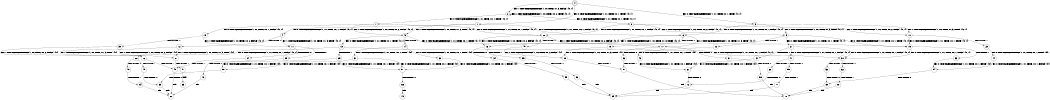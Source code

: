 digraph BCG {
size = "7, 10.5";
center = TRUE;
node [shape = circle];
0 [peripheries = 2];
0 -> 1 [label = "EX !0 !ATOMIC_EXCH_BRANCH (1, +1, TRUE, +0, 1, TRUE) !{0, 1}"];
0 -> 2 [label = "EX !1 !ATOMIC_EXCH_BRANCH (1, +0, TRUE, +1, 3, FALSE) !{0, 1}"];
0 -> 3 [label = "EX !0 !ATOMIC_EXCH_BRANCH (1, +1, TRUE, +0, 1, TRUE) !{0, 1}"];
1 -> 4 [label = "EX !0 !ATOMIC_EXCH_BRANCH (1, +1, TRUE, +0, 1, FALSE) !{0, 1}"];
1 -> 5 [label = "EX !1 !ATOMIC_EXCH_BRANCH (1, +0, TRUE, +1, 3, TRUE) !{0, 1}"];
1 -> 6 [label = "EX !0 !ATOMIC_EXCH_BRANCH (1, +1, TRUE, +0, 1, FALSE) !{0, 1}"];
2 -> 2 [label = "EX !1 !ATOMIC_EXCH_BRANCH (1, +0, TRUE, +0, 2, TRUE) !{0, 1}"];
2 -> 7 [label = "EX !0 !ATOMIC_EXCH_BRANCH (1, +1, TRUE, +0, 1, TRUE) !{0, 1}"];
2 -> 8 [label = "EX !0 !ATOMIC_EXCH_BRANCH (1, +1, TRUE, +0, 1, TRUE) !{0, 1}"];
3 -> 9 [label = "EX !1 !ATOMIC_EXCH_BRANCH (1, +0, TRUE, +1, 3, TRUE) !{0, 1}"];
3 -> 6 [label = "EX !0 !ATOMIC_EXCH_BRANCH (1, +1, TRUE, +0, 1, FALSE) !{0, 1}"];
3 -> 10 [label = "EX !1 !ATOMIC_EXCH_BRANCH (1, +0, TRUE, +1, 3, TRUE) !{0, 1}"];
4 -> 11 [label = "EX !1 !ATOMIC_EXCH_BRANCH (1, +0, TRUE, +1, 3, TRUE) !{0, 1}"];
4 -> 12 [label = "TERMINATE !0"];
5 -> 13 [label = "EX !0 !ATOMIC_EXCH_BRANCH (1, +1, TRUE, +0, 1, TRUE) !{0, 1}"];
5 -> 14 [label = "TERMINATE !1"];
5 -> 15 [label = "EX !0 !ATOMIC_EXCH_BRANCH (1, +1, TRUE, +0, 1, TRUE) !{0, 1}"];
6 -> 16 [label = "EX !1 !ATOMIC_EXCH_BRANCH (1, +0, TRUE, +1, 3, TRUE) !{0, 1}"];
6 -> 17 [label = "EX !1 !ATOMIC_EXCH_BRANCH (1, +0, TRUE, +1, 3, TRUE) !{0, 1}"];
6 -> 18 [label = "TERMINATE !0"];
7 -> 19 [label = "EX !0 !ATOMIC_EXCH_BRANCH (1, +1, TRUE, +0, 1, FALSE) !{0, 1}"];
7 -> 5 [label = "EX !1 !ATOMIC_EXCH_BRANCH (1, +0, TRUE, +0, 2, FALSE) !{0, 1}"];
7 -> 20 [label = "EX !0 !ATOMIC_EXCH_BRANCH (1, +1, TRUE, +0, 1, FALSE) !{0, 1}"];
8 -> 9 [label = "EX !1 !ATOMIC_EXCH_BRANCH (1, +0, TRUE, +0, 2, FALSE) !{0, 1}"];
8 -> 20 [label = "EX !0 !ATOMIC_EXCH_BRANCH (1, +1, TRUE, +0, 1, FALSE) !{0, 1}"];
8 -> 10 [label = "EX !1 !ATOMIC_EXCH_BRANCH (1, +0, TRUE, +0, 2, FALSE) !{0, 1}"];
9 -> 21 [label = "EX !0 !ATOMIC_EXCH_BRANCH (1, +1, TRUE, +0, 1, TRUE) !{0, 1}"];
9 -> 22 [label = "TERMINATE !1"];
9 -> 15 [label = "EX !0 !ATOMIC_EXCH_BRANCH (1, +1, TRUE, +0, 1, TRUE) !{0, 1}"];
10 -> 15 [label = "EX !0 !ATOMIC_EXCH_BRANCH (1, +1, TRUE, +0, 1, TRUE) !{0, 1}"];
10 -> 23 [label = "TERMINATE !1"];
11 -> 24 [label = "TERMINATE !0"];
11 -> 25 [label = "TERMINATE !1"];
12 -> 26 [label = "EX !1 !ATOMIC_EXCH_BRANCH (1, +0, TRUE, +1, 3, TRUE) !{1}"];
12 -> 27 [label = "EX !1 !ATOMIC_EXCH_BRANCH (1, +0, TRUE, +1, 3, TRUE) !{1}"];
13 -> 28 [label = "EX !0 !ATOMIC_EXCH_BRANCH (1, +1, TRUE, +0, 1, FALSE) !{0, 1}"];
13 -> 29 [label = "TERMINATE !1"];
13 -> 30 [label = "EX !0 !ATOMIC_EXCH_BRANCH (1, +1, TRUE, +0, 1, FALSE) !{0, 1}"];
14 -> 31 [label = "EX !0 !ATOMIC_EXCH_BRANCH (1, +1, TRUE, +0, 1, TRUE) !{0}"];
14 -> 32 [label = "EX !0 !ATOMIC_EXCH_BRANCH (1, +1, TRUE, +0, 1, TRUE) !{0}"];
15 -> 30 [label = "EX !0 !ATOMIC_EXCH_BRANCH (1, +1, TRUE, +0, 1, FALSE) !{0, 1}"];
15 -> 33 [label = "TERMINATE !1"];
16 -> 34 [label = "TERMINATE !0"];
16 -> 35 [label = "TERMINATE !1"];
17 -> 36 [label = "TERMINATE !0"];
17 -> 37 [label = "TERMINATE !1"];
18 -> 38 [label = "EX !1 !ATOMIC_EXCH_BRANCH (1, +0, TRUE, +1, 3, TRUE) !{1}"];
19 -> 11 [label = "EX !1 !ATOMIC_EXCH_BRANCH (1, +0, TRUE, +0, 2, FALSE) !{0, 1}"];
19 -> 39 [label = "TERMINATE !0"];
20 -> 16 [label = "EX !1 !ATOMIC_EXCH_BRANCH (1, +0, TRUE, +0, 2, FALSE) !{0, 1}"];
20 -> 17 [label = "EX !1 !ATOMIC_EXCH_BRANCH (1, +0, TRUE, +0, 2, FALSE) !{0, 1}"];
20 -> 40 [label = "TERMINATE !0"];
21 -> 41 [label = "EX !0 !ATOMIC_EXCH_BRANCH (1, +1, TRUE, +0, 1, FALSE) !{0, 1}"];
21 -> 42 [label = "TERMINATE !1"];
21 -> 30 [label = "EX !0 !ATOMIC_EXCH_BRANCH (1, +1, TRUE, +0, 1, FALSE) !{0, 1}"];
22 -> 43 [label = "EX !0 !ATOMIC_EXCH_BRANCH (1, +1, TRUE, +0, 1, TRUE) !{0}"];
23 -> 44 [label = "EX !0 !ATOMIC_EXCH_BRANCH (1, +1, TRUE, +0, 1, TRUE) !{0}"];
24 -> 45 [label = "TERMINATE !1"];
25 -> 46 [label = "TERMINATE !0"];
26 -> 45 [label = "TERMINATE !1"];
27 -> 47 [label = "TERMINATE !1"];
28 -> 48 [label = "TERMINATE !0"];
28 -> 49 [label = "TERMINATE !1"];
29 -> 50 [label = "EX !0 !ATOMIC_EXCH_BRANCH (1, +1, TRUE, +0, 1, FALSE) !{0}"];
29 -> 51 [label = "EX !0 !ATOMIC_EXCH_BRANCH (1, +1, TRUE, +0, 1, FALSE) !{0}"];
30 -> 52 [label = "TERMINATE !0"];
30 -> 53 [label = "TERMINATE !1"];
31 -> 50 [label = "EX !0 !ATOMIC_EXCH_BRANCH (1, +1, TRUE, +0, 1, FALSE) !{0}"];
31 -> 51 [label = "EX !0 !ATOMIC_EXCH_BRANCH (1, +1, TRUE, +0, 1, FALSE) !{0}"];
32 -> 51 [label = "EX !0 !ATOMIC_EXCH_BRANCH (1, +1, TRUE, +0, 1, FALSE) !{0}"];
33 -> 54 [label = "EX !0 !ATOMIC_EXCH_BRANCH (1, +1, TRUE, +0, 1, FALSE) !{0}"];
34 -> 55 [label = "TERMINATE !1"];
35 -> 56 [label = "TERMINATE !0"];
36 -> 57 [label = "TERMINATE !1"];
37 -> 58 [label = "TERMINATE !0"];
38 -> 57 [label = "TERMINATE !1"];
39 -> 26 [label = "EX !1 !ATOMIC_EXCH_BRANCH (1, +0, TRUE, +0, 2, FALSE) !{1}"];
39 -> 27 [label = "EX !1 !ATOMIC_EXCH_BRANCH (1, +0, TRUE, +0, 2, FALSE) !{1}"];
40 -> 38 [label = "EX !1 !ATOMIC_EXCH_BRANCH (1, +0, TRUE, +0, 2, FALSE) !{1}"];
41 -> 59 [label = "TERMINATE !0"];
41 -> 60 [label = "TERMINATE !1"];
42 -> 61 [label = "EX !0 !ATOMIC_EXCH_BRANCH (1, +1, TRUE, +0, 1, FALSE) !{0}"];
43 -> 61 [label = "EX !0 !ATOMIC_EXCH_BRANCH (1, +1, TRUE, +0, 1, FALSE) !{0}"];
44 -> 54 [label = "EX !0 !ATOMIC_EXCH_BRANCH (1, +1, TRUE, +0, 1, FALSE) !{0}"];
45 -> 62 [label = "exit"];
46 -> 62 [label = "exit"];
47 -> 63 [label = "exit"];
48 -> 64 [label = "TERMINATE !1"];
49 -> 65 [label = "TERMINATE !0"];
50 -> 65 [label = "TERMINATE !0"];
51 -> 66 [label = "TERMINATE !0"];
52 -> 67 [label = "TERMINATE !1"];
53 -> 68 [label = "TERMINATE !0"];
54 -> 68 [label = "TERMINATE !0"];
55 -> 69 [label = "exit"];
56 -> 69 [label = "exit"];
57 -> 70 [label = "exit"];
58 -> 70 [label = "exit"];
59 -> 71 [label = "TERMINATE !1"];
60 -> 72 [label = "TERMINATE !0"];
61 -> 72 [label = "TERMINATE !0"];
64 -> 62 [label = "exit"];
65 -> 62 [label = "exit"];
66 -> 73 [label = "exit"];
67 -> 70 [label = "exit"];
68 -> 70 [label = "exit"];
71 -> 69 [label = "exit"];
72 -> 69 [label = "exit"];
}
